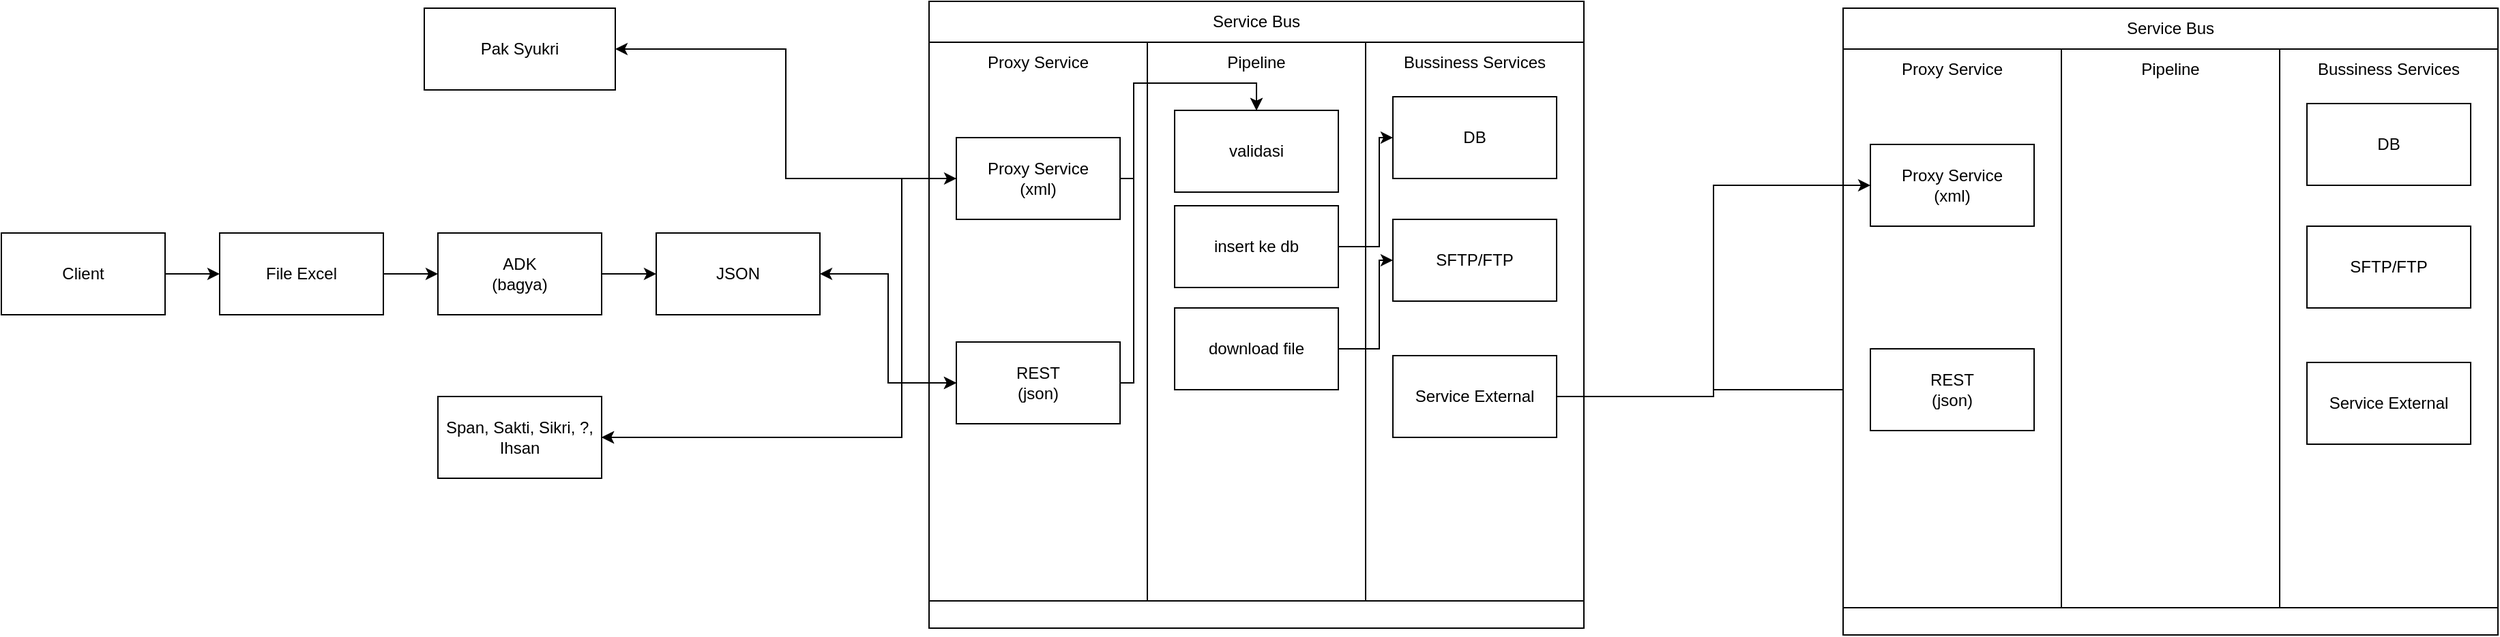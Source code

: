 <mxfile version="28.2.7">
  <diagram name="Halaman-1" id="OoLg1zljFwhsjrDANIpU">
    <mxGraphModel dx="1426" dy="777" grid="1" gridSize="10" guides="1" tooltips="1" connect="1" arrows="1" fold="1" page="1" pageScale="1" pageWidth="827" pageHeight="1169" math="0" shadow="0">
      <root>
        <mxCell id="0" />
        <mxCell id="1" parent="0" />
        <mxCell id="MrgStX3IMGIpahsetE83-4" style="edgeStyle=orthogonalEdgeStyle;rounded=0;orthogonalLoop=1;jettySize=auto;html=1;exitX=1;exitY=0.5;exitDx=0;exitDy=0;entryX=0;entryY=0.5;entryDx=0;entryDy=0;" parent="1" source="MrgStX3IMGIpahsetE83-1" target="MrgStX3IMGIpahsetE83-2" edge="1">
          <mxGeometry relative="1" as="geometry" />
        </mxCell>
        <mxCell id="MrgStX3IMGIpahsetE83-1" value="Client" style="rounded=0;whiteSpace=wrap;html=1;" parent="1" vertex="1">
          <mxGeometry x="40" y="280" width="120" height="60" as="geometry" />
        </mxCell>
        <mxCell id="MrgStX3IMGIpahsetE83-5" style="edgeStyle=orthogonalEdgeStyle;rounded=0;orthogonalLoop=1;jettySize=auto;html=1;exitX=1;exitY=0.5;exitDx=0;exitDy=0;entryX=0;entryY=0.5;entryDx=0;entryDy=0;" parent="1" source="MrgStX3IMGIpahsetE83-2" target="MrgStX3IMGIpahsetE83-3" edge="1">
          <mxGeometry relative="1" as="geometry" />
        </mxCell>
        <mxCell id="MrgStX3IMGIpahsetE83-2" value="File Excel" style="rounded=0;whiteSpace=wrap;html=1;" parent="1" vertex="1">
          <mxGeometry x="200" y="280" width="120" height="60" as="geometry" />
        </mxCell>
        <mxCell id="MrgStX3IMGIpahsetE83-7" style="edgeStyle=orthogonalEdgeStyle;rounded=0;orthogonalLoop=1;jettySize=auto;html=1;exitX=1;exitY=0.5;exitDx=0;exitDy=0;entryX=0;entryY=0.5;entryDx=0;entryDy=0;" parent="1" source="MrgStX3IMGIpahsetE83-3" target="MrgStX3IMGIpahsetE83-6" edge="1">
          <mxGeometry relative="1" as="geometry" />
        </mxCell>
        <mxCell id="MrgStX3IMGIpahsetE83-3" value="ADK&lt;div&gt;(bagya)&lt;/div&gt;" style="rounded=0;whiteSpace=wrap;html=1;" parent="1" vertex="1">
          <mxGeometry x="360" y="280" width="120" height="60" as="geometry" />
        </mxCell>
        <mxCell id="MrgStX3IMGIpahsetE83-6" value="JSON" style="rounded=0;whiteSpace=wrap;html=1;" parent="1" vertex="1">
          <mxGeometry x="520" y="280" width="120" height="60" as="geometry" />
        </mxCell>
        <mxCell id="MrgStX3IMGIpahsetE83-8" value="" style="rounded=0;whiteSpace=wrap;html=1;" parent="1" vertex="1">
          <mxGeometry x="720" y="110" width="480" height="460" as="geometry" />
        </mxCell>
        <mxCell id="MrgStX3IMGIpahsetE83-9" value="Service Bus" style="text;html=1;align=center;verticalAlign=middle;whiteSpace=wrap;rounded=0;" parent="1" vertex="1">
          <mxGeometry x="720" y="110" width="480" height="30" as="geometry" />
        </mxCell>
        <mxCell id="MrgStX3IMGIpahsetE83-10" value="" style="rounded=0;whiteSpace=wrap;html=1;" parent="1" vertex="1">
          <mxGeometry x="720" y="140" width="160" height="410" as="geometry" />
        </mxCell>
        <mxCell id="MrgStX3IMGIpahsetE83-13" value="" style="rounded=0;whiteSpace=wrap;html=1;" parent="1" vertex="1">
          <mxGeometry x="880" y="140" width="160" height="410" as="geometry" />
        </mxCell>
        <mxCell id="MrgStX3IMGIpahsetE83-14" value="" style="rounded=0;whiteSpace=wrap;html=1;" parent="1" vertex="1">
          <mxGeometry x="1040" y="140" width="160" height="410" as="geometry" />
        </mxCell>
        <mxCell id="MrgStX3IMGIpahsetE83-15" value="Proxy Service" style="text;html=1;align=center;verticalAlign=middle;whiteSpace=wrap;rounded=0;" parent="1" vertex="1">
          <mxGeometry x="720" y="140" width="160" height="30" as="geometry" />
        </mxCell>
        <mxCell id="MrgStX3IMGIpahsetE83-16" value="Pipeline" style="text;html=1;align=center;verticalAlign=middle;whiteSpace=wrap;rounded=0;" parent="1" vertex="1">
          <mxGeometry x="880" y="140" width="160" height="30" as="geometry" />
        </mxCell>
        <mxCell id="MrgStX3IMGIpahsetE83-17" value="Bussiness Services" style="text;html=1;align=center;verticalAlign=middle;whiteSpace=wrap;rounded=0;" parent="1" vertex="1">
          <mxGeometry x="1040" y="140" width="160" height="30" as="geometry" />
        </mxCell>
        <mxCell id="MrgStX3IMGIpahsetE83-48" style="edgeStyle=orthogonalEdgeStyle;rounded=0;orthogonalLoop=1;jettySize=auto;html=1;exitX=1;exitY=0.5;exitDx=0;exitDy=0;entryX=0.5;entryY=0;entryDx=0;entryDy=0;" parent="1" source="MrgStX3IMGIpahsetE83-18" target="MrgStX3IMGIpahsetE83-42" edge="1">
          <mxGeometry relative="1" as="geometry">
            <Array as="points">
              <mxPoint x="870" y="240" />
              <mxPoint x="870" y="170" />
              <mxPoint x="960" y="170" />
            </Array>
          </mxGeometry>
        </mxCell>
        <mxCell id="MrgStX3IMGIpahsetE83-49" style="edgeStyle=orthogonalEdgeStyle;rounded=0;orthogonalLoop=1;jettySize=auto;html=1;exitX=0;exitY=0.5;exitDx=0;exitDy=0;entryX=1;entryY=0.5;entryDx=0;entryDy=0;" parent="1" source="MrgStX3IMGIpahsetE83-18" target="MrgStX3IMGIpahsetE83-21" edge="1">
          <mxGeometry relative="1" as="geometry">
            <Array as="points">
              <mxPoint x="700" y="240" />
              <mxPoint x="700" y="430" />
            </Array>
          </mxGeometry>
        </mxCell>
        <mxCell id="MrgStX3IMGIpahsetE83-18" value="Proxy Service&lt;br&gt;(xml)" style="rounded=0;whiteSpace=wrap;html=1;" parent="1" vertex="1">
          <mxGeometry x="740" y="210" width="120" height="60" as="geometry" />
        </mxCell>
        <mxCell id="MrgStX3IMGIpahsetE83-47" style="edgeStyle=orthogonalEdgeStyle;rounded=0;orthogonalLoop=1;jettySize=auto;html=1;exitX=1;exitY=0.5;exitDx=0;exitDy=0;entryX=0.5;entryY=0;entryDx=0;entryDy=0;" parent="1" source="MrgStX3IMGIpahsetE83-19" target="MrgStX3IMGIpahsetE83-42" edge="1">
          <mxGeometry relative="1" as="geometry">
            <Array as="points">
              <mxPoint x="870" y="390" />
              <mxPoint x="870" y="170" />
              <mxPoint x="960" y="170" />
            </Array>
          </mxGeometry>
        </mxCell>
        <mxCell id="MrgStX3IMGIpahsetE83-19" value="REST&lt;br&gt;(json)" style="rounded=0;whiteSpace=wrap;html=1;" parent="1" vertex="1">
          <mxGeometry x="740" y="360" width="120" height="60" as="geometry" />
        </mxCell>
        <mxCell id="MrgStX3IMGIpahsetE83-20" style="edgeStyle=orthogonalEdgeStyle;rounded=0;orthogonalLoop=1;jettySize=auto;html=1;exitX=1;exitY=0.5;exitDx=0;exitDy=0;entryX=0;entryY=0.5;entryDx=0;entryDy=0;startArrow=classic;startFill=1;" parent="1" source="MrgStX3IMGIpahsetE83-6" target="MrgStX3IMGIpahsetE83-19" edge="1">
          <mxGeometry relative="1" as="geometry" />
        </mxCell>
        <mxCell id="MrgStX3IMGIpahsetE83-22" style="edgeStyle=orthogonalEdgeStyle;rounded=0;orthogonalLoop=1;jettySize=auto;html=1;exitX=1;exitY=0.5;exitDx=0;exitDy=0;entryX=0;entryY=0.5;entryDx=0;entryDy=0;startArrow=classic;startFill=1;" parent="1" source="MrgStX3IMGIpahsetE83-21" target="MrgStX3IMGIpahsetE83-19" edge="1">
          <mxGeometry relative="1" as="geometry">
            <Array as="points">
              <mxPoint x="700" y="430" />
              <mxPoint x="700" y="390" />
            </Array>
          </mxGeometry>
        </mxCell>
        <mxCell id="MrgStX3IMGIpahsetE83-21" value="Span, Sakti, Sikri, ?, Ihsan" style="rounded=0;whiteSpace=wrap;html=1;" parent="1" vertex="1">
          <mxGeometry x="360" y="400" width="120" height="60" as="geometry" />
        </mxCell>
        <mxCell id="MrgStX3IMGIpahsetE83-24" style="edgeStyle=orthogonalEdgeStyle;rounded=0;orthogonalLoop=1;jettySize=auto;html=1;exitX=1;exitY=0.5;exitDx=0;exitDy=0;entryX=0;entryY=0.5;entryDx=0;entryDy=0;startArrow=classic;startFill=1;" parent="1" source="MrgStX3IMGIpahsetE83-23" target="MrgStX3IMGIpahsetE83-18" edge="1">
          <mxGeometry relative="1" as="geometry" />
        </mxCell>
        <mxCell id="MrgStX3IMGIpahsetE83-23" value="Pak&amp;nbsp;&lt;span style=&quot;background-color: transparent; color: light-dark(rgb(0, 0, 0), rgb(255, 255, 255));&quot;&gt;Syukri&lt;/span&gt;" style="rounded=0;whiteSpace=wrap;html=1;" parent="1" vertex="1">
          <mxGeometry x="350" y="115" width="140" height="60" as="geometry" />
        </mxCell>
        <mxCell id="MrgStX3IMGIpahsetE83-25" value="DB" style="rounded=0;whiteSpace=wrap;html=1;" parent="1" vertex="1">
          <mxGeometry x="1060" y="180" width="120" height="60" as="geometry" />
        </mxCell>
        <mxCell id="MrgStX3IMGIpahsetE83-26" value="SFTP/FTP" style="rounded=0;whiteSpace=wrap;html=1;" parent="1" vertex="1">
          <mxGeometry x="1060" y="270" width="120" height="60" as="geometry" />
        </mxCell>
        <mxCell id="MrgStX3IMGIpahsetE83-50" style="edgeStyle=orthogonalEdgeStyle;rounded=0;orthogonalLoop=1;jettySize=auto;html=1;exitX=1;exitY=0.5;exitDx=0;exitDy=0;entryX=0;entryY=0.5;entryDx=0;entryDy=0;" parent="1" source="MrgStX3IMGIpahsetE83-27" target="MrgStX3IMGIpahsetE83-37" edge="1">
          <mxGeometry relative="1" as="geometry" />
        </mxCell>
        <mxCell id="MrgStX3IMGIpahsetE83-27" value="Service External" style="rounded=0;whiteSpace=wrap;html=1;" parent="1" vertex="1">
          <mxGeometry x="1060" y="370" width="120" height="60" as="geometry" />
        </mxCell>
        <mxCell id="MrgStX3IMGIpahsetE83-28" value="" style="rounded=0;whiteSpace=wrap;html=1;" parent="1" vertex="1">
          <mxGeometry x="1390" y="115" width="480" height="460" as="geometry" />
        </mxCell>
        <mxCell id="MrgStX3IMGIpahsetE83-29" value="Service Bus" style="text;html=1;align=center;verticalAlign=middle;whiteSpace=wrap;rounded=0;" parent="1" vertex="1">
          <mxGeometry x="1390" y="115" width="480" height="30" as="geometry" />
        </mxCell>
        <mxCell id="MrgStX3IMGIpahsetE83-30" value="" style="rounded=0;whiteSpace=wrap;html=1;" parent="1" vertex="1">
          <mxGeometry x="1390" y="145" width="160" height="410" as="geometry" />
        </mxCell>
        <mxCell id="MrgStX3IMGIpahsetE83-31" value="" style="rounded=0;whiteSpace=wrap;html=1;" parent="1" vertex="1">
          <mxGeometry x="1550" y="145" width="160" height="410" as="geometry" />
        </mxCell>
        <mxCell id="MrgStX3IMGIpahsetE83-32" value="" style="rounded=0;whiteSpace=wrap;html=1;" parent="1" vertex="1">
          <mxGeometry x="1710" y="145" width="160" height="410" as="geometry" />
        </mxCell>
        <mxCell id="MrgStX3IMGIpahsetE83-33" value="Proxy Service" style="text;html=1;align=center;verticalAlign=middle;whiteSpace=wrap;rounded=0;" parent="1" vertex="1">
          <mxGeometry x="1390" y="145" width="160" height="30" as="geometry" />
        </mxCell>
        <mxCell id="MrgStX3IMGIpahsetE83-34" value="Pipeline" style="text;html=1;align=center;verticalAlign=middle;whiteSpace=wrap;rounded=0;" parent="1" vertex="1">
          <mxGeometry x="1550" y="145" width="160" height="30" as="geometry" />
        </mxCell>
        <mxCell id="MrgStX3IMGIpahsetE83-35" value="Bussiness Services" style="text;html=1;align=center;verticalAlign=middle;whiteSpace=wrap;rounded=0;" parent="1" vertex="1">
          <mxGeometry x="1710" y="145" width="160" height="30" as="geometry" />
        </mxCell>
        <mxCell id="MrgStX3IMGIpahsetE83-36" value="Proxy Service&lt;br&gt;(xml)" style="rounded=0;whiteSpace=wrap;html=1;" parent="1" vertex="1">
          <mxGeometry x="1410" y="215" width="120" height="60" as="geometry" />
        </mxCell>
        <mxCell id="MrgStX3IMGIpahsetE83-37" value="REST&lt;br&gt;(json)" style="rounded=0;whiteSpace=wrap;html=1;" parent="1" vertex="1">
          <mxGeometry x="1410" y="365" width="120" height="60" as="geometry" />
        </mxCell>
        <mxCell id="MrgStX3IMGIpahsetE83-38" value="DB" style="rounded=0;whiteSpace=wrap;html=1;" parent="1" vertex="1">
          <mxGeometry x="1730" y="185" width="120" height="60" as="geometry" />
        </mxCell>
        <mxCell id="MrgStX3IMGIpahsetE83-39" value="SFTP/FTP" style="rounded=0;whiteSpace=wrap;html=1;" parent="1" vertex="1">
          <mxGeometry x="1730" y="275" width="120" height="60" as="geometry" />
        </mxCell>
        <mxCell id="MrgStX3IMGIpahsetE83-40" value="Service External" style="rounded=0;whiteSpace=wrap;html=1;" parent="1" vertex="1">
          <mxGeometry x="1730" y="375" width="120" height="60" as="geometry" />
        </mxCell>
        <mxCell id="MrgStX3IMGIpahsetE83-41" style="edgeStyle=orthogonalEdgeStyle;rounded=0;orthogonalLoop=1;jettySize=auto;html=1;exitX=1;exitY=0.5;exitDx=0;exitDy=0;entryX=0;entryY=0.5;entryDx=0;entryDy=0;" parent="1" source="MrgStX3IMGIpahsetE83-27" target="MrgStX3IMGIpahsetE83-36" edge="1">
          <mxGeometry relative="1" as="geometry" />
        </mxCell>
        <mxCell id="MrgStX3IMGIpahsetE83-42" value="validasi" style="rounded=0;whiteSpace=wrap;html=1;" parent="1" vertex="1">
          <mxGeometry x="900" y="190" width="120" height="60" as="geometry" />
        </mxCell>
        <mxCell id="MrgStX3IMGIpahsetE83-46" style="edgeStyle=orthogonalEdgeStyle;rounded=0;orthogonalLoop=1;jettySize=auto;html=1;exitX=1;exitY=0.5;exitDx=0;exitDy=0;entryX=0;entryY=0.5;entryDx=0;entryDy=0;" parent="1" source="MrgStX3IMGIpahsetE83-43" target="MrgStX3IMGIpahsetE83-25" edge="1">
          <mxGeometry relative="1" as="geometry">
            <Array as="points">
              <mxPoint x="1050" y="290" />
              <mxPoint x="1050" y="210" />
            </Array>
          </mxGeometry>
        </mxCell>
        <mxCell id="MrgStX3IMGIpahsetE83-43" value="insert ke db" style="rounded=0;whiteSpace=wrap;html=1;" parent="1" vertex="1">
          <mxGeometry x="900" y="260" width="120" height="60" as="geometry" />
        </mxCell>
        <mxCell id="MrgStX3IMGIpahsetE83-45" style="edgeStyle=orthogonalEdgeStyle;rounded=0;orthogonalLoop=1;jettySize=auto;html=1;exitX=1;exitY=0.5;exitDx=0;exitDy=0;entryX=0;entryY=0.5;entryDx=0;entryDy=0;" parent="1" source="MrgStX3IMGIpahsetE83-44" target="MrgStX3IMGIpahsetE83-26" edge="1">
          <mxGeometry relative="1" as="geometry">
            <Array as="points">
              <mxPoint x="1050" y="365" />
              <mxPoint x="1050" y="300" />
            </Array>
          </mxGeometry>
        </mxCell>
        <mxCell id="MrgStX3IMGIpahsetE83-44" value="download file" style="rounded=0;whiteSpace=wrap;html=1;" parent="1" vertex="1">
          <mxGeometry x="900" y="335" width="120" height="60" as="geometry" />
        </mxCell>
      </root>
    </mxGraphModel>
  </diagram>
</mxfile>
